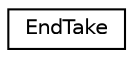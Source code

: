digraph G
{
  edge [fontname="Helvetica",fontsize="10",labelfontname="Helvetica",labelfontsize="10"];
  node [fontname="Helvetica",fontsize="10",shape=record];
  rankdir="LR";
  Node1 [label="EndTake",height=0.2,width=0.4,color="black", fillcolor="white", style="filled",URL="$struct_end_take.html"];
}
